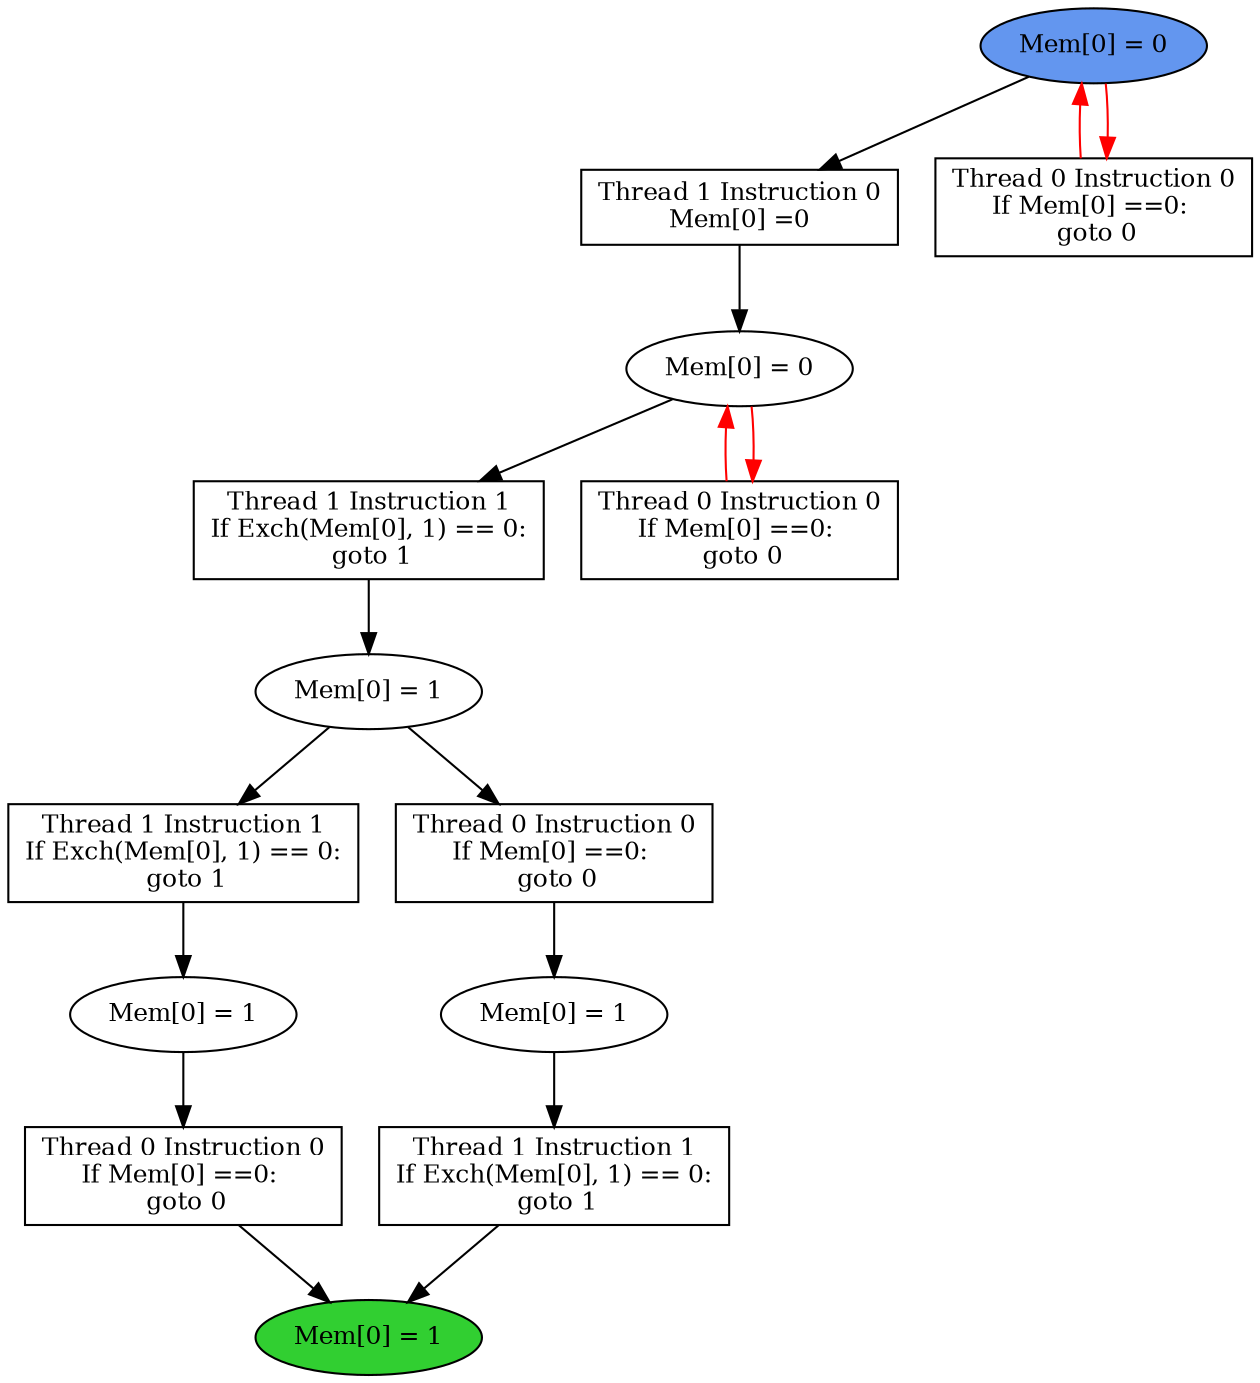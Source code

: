 digraph "graph" {
graph [fontsize=12]
node [fontsize=12]
edge [fontsize=12]
rankdir=TB;
"N12" -> "N8" [uuid = "<A0, END$0>", color = "#000000", fontcolor = "#ffffff", style = "solid", label = "", dir = "forward", weight = "1"]
"N11" -> "N10" [uuid = "<A1, S3>", color = "#000000", fontcolor = "#ffffff", style = "solid", label = "", dir = "forward", weight = "1"]
"N16" -> "N15" [uuid = "<A2, S2>", color = "#000000", fontcolor = "#ffffff", style = "solid", label = "", dir = "forward", weight = "1"]
"N9" -> "N8" [uuid = "<A3, END$0>", color = "#000000", fontcolor = "#ffffff", style = "solid", label = "", dir = "forward", weight = "1"]
"N22" -> "N21" [uuid = "<A4, S1>", color = "#ff0000", fontcolor = "#ffffff", style = "solid", label = "", dir = "back", weight = "1"]
"N14" -> "N13" [uuid = "<A5, S0>", color = "#000000", fontcolor = "#ffffff", style = "solid", label = "", dir = "forward", weight = "1"]
"N23" -> "N22" [uuid = "<A6, S1>", color = "#000000", fontcolor = "#ffffff", style = "solid", label = "", dir = "forward", weight = "1"]
"N24" -> "N20" [uuid = "<A7, START$0>", color = "#ff0000", fontcolor = "#ffffff", style = "solid", label = "", dir = "back", weight = "1"]
"N13" -> "N12" [uuid = "<A0, S0>", color = "#000000", fontcolor = "#ffffff", style = "solid", label = "", dir = "forward", weight = "1"]
"N15" -> "N11" [uuid = "<A1, S2>", color = "#000000", fontcolor = "#ffffff", style = "solid", label = "", dir = "forward", weight = "1"]
"N22" -> "N16" [uuid = "<A2, S1>", color = "#000000", fontcolor = "#ffffff", style = "solid", label = "", dir = "forward", weight = "1"]
"N10" -> "N9" [uuid = "<A3, S3>", color = "#000000", fontcolor = "#ffffff", style = "solid", label = "", dir = "forward", weight = "1"]
"N22" -> "N21" [uuid = "<A4, S1>", color = "#ff0000", fontcolor = "#ffffff", style = "solid", label = "", dir = "forward", weight = "1"]
"N15" -> "N14" [uuid = "<A5, S2>", color = "#000000", fontcolor = "#ffffff", style = "solid", label = "", dir = "forward", weight = "1"]
"N24" -> "N23" [uuid = "<A6, START$0>", color = "#000000", fontcolor = "#ffffff", style = "solid", label = "", dir = "forward", weight = "1"]
"N24" -> "N20" [uuid = "<A7, START$0>", color = "#ff0000", fontcolor = "#ffffff", style = "solid", label = "", dir = "forward", weight = "1"]
"N8" [uuid="END$0", label="Mem[0] = 1", fillcolor = "#31cf31", fontcolor = "#000000", shape = "ellipse", style = "filled, solid"]
"N9" [uuid="A3", label="Thread 0 Instruction 0
If Mem[0] ==0: 
 goto 0", fillcolor = "#ffffff", fontcolor = "#000000", shape = "box", style = "filled, solid"]
"N10" [uuid="S3", label="Mem[0] = 1", fillcolor = "#ffffff", fontcolor = "#000000", shape = "ellipse", style = "filled, solid"]
"N11" [uuid="A1", label="Thread 1 Instruction 1
If Exch(Mem[0], 1) == 0:
 goto 1", fillcolor = "#ffffff", fontcolor = "#000000", shape = "box", style = "filled, solid"]
"N12" [uuid="A0", label="Thread 1 Instruction 1
If Exch(Mem[0], 1) == 0:
 goto 1", fillcolor = "#ffffff", fontcolor = "#000000", shape = "box", style = "filled, solid"]
"N13" [uuid="S0", label="Mem[0] = 1", fillcolor = "#ffffff", fontcolor = "#000000", shape = "ellipse", style = "filled, solid"]
"N14" [uuid="A5", label="Thread 0 Instruction 0
If Mem[0] ==0: 
 goto 0", fillcolor = "#ffffff", fontcolor = "#000000", shape = "box", style = "filled, solid"]
"N15" [uuid="S2", label="Mem[0] = 1", fillcolor = "#ffffff", fontcolor = "#000000", shape = "ellipse", style = "filled, solid"]
"N16" [uuid="A2", label="Thread 1 Instruction 1
If Exch(Mem[0], 1) == 0:
 goto 1", fillcolor = "#ffffff", fontcolor = "#000000", shape = "box", style = "filled, solid"]
"N20" [uuid="A7", label="Thread 0 Instruction 0
If Mem[0] ==0: 
 goto 0", fillcolor = "#ffffff", fontcolor = "#000000", shape = "box", style = "filled, solid"]
"N21" [uuid="A4", label="Thread 0 Instruction 0
If Mem[0] ==0: 
 goto 0", fillcolor = "#ffffff", fontcolor = "#000000", shape = "box", style = "filled, solid"]
"N22" [uuid="S1", label="Mem[0] = 0", fillcolor = "#ffffff", fontcolor = "#000000", shape = "ellipse", style = "filled, solid"]
"N23" [uuid="A6", label="Thread 1 Instruction 0
Mem[0] =0", fillcolor = "#ffffff", fontcolor = "#000000", shape = "box", style = "filled, solid"]
"N24" [uuid="START$0", label="Mem[0] = 0", fillcolor = "#6396ef", fontcolor = "#000000", shape = "ellipse", style = "filled, solid"]
}